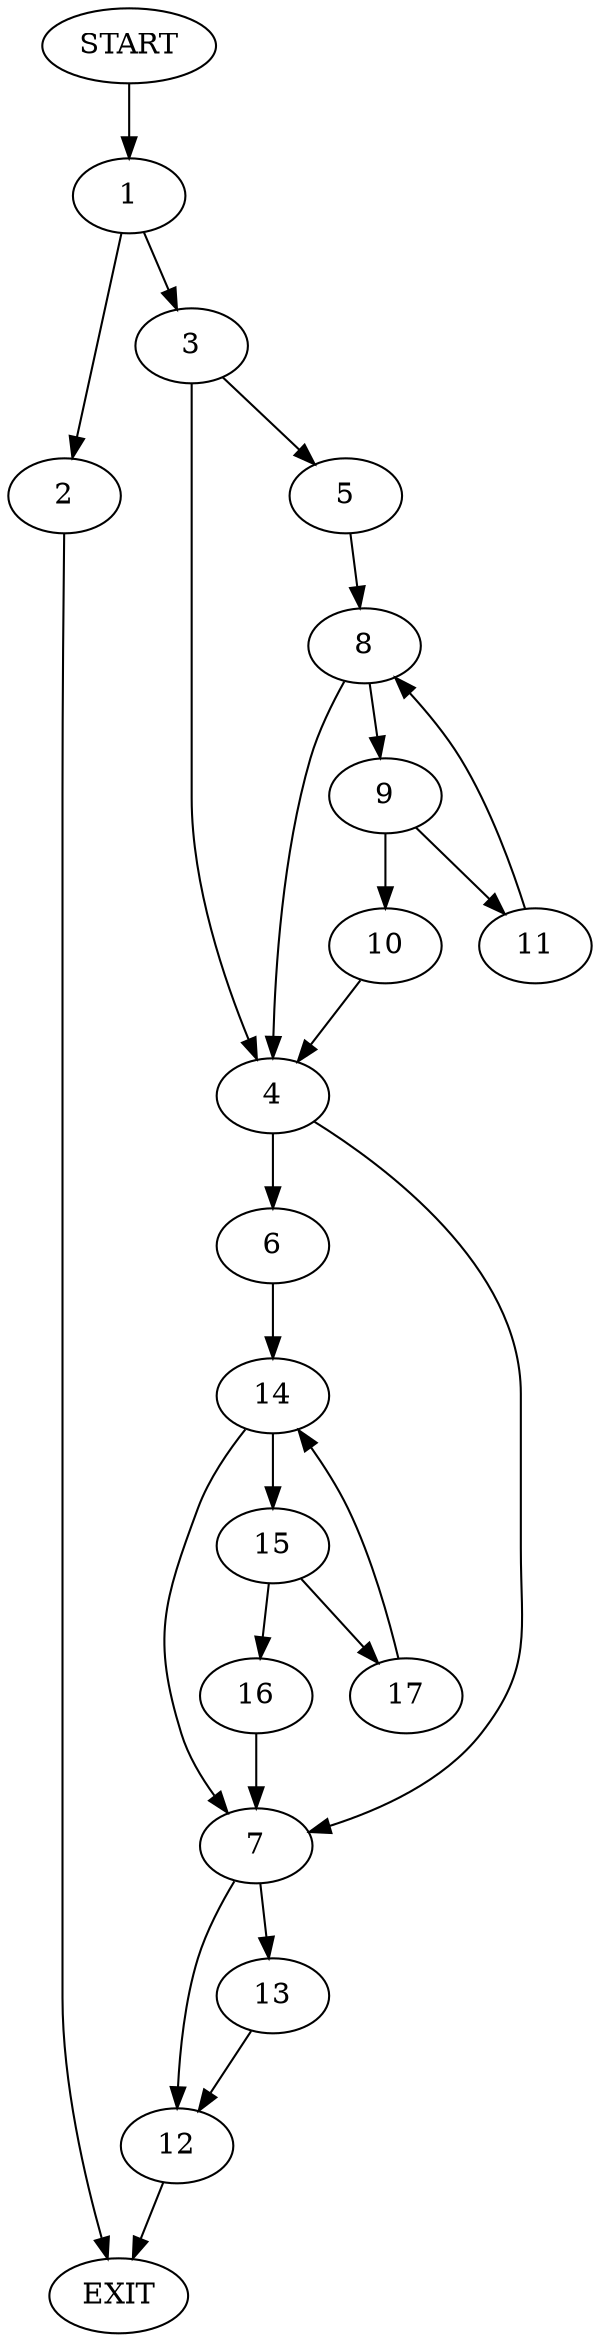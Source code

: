 digraph {
0 [label="START"]
18 [label="EXIT"]
0 -> 1
1 -> 2
1 -> 3
2 -> 18
3 -> 4
3 -> 5
4 -> 6
4 -> 7
5 -> 8
8 -> 4
8 -> 9
9 -> 10
9 -> 11
11 -> 8
10 -> 4
7 -> 12
7 -> 13
6 -> 14
14 -> 15
14 -> 7
15 -> 16
15 -> 17
17 -> 14
16 -> 7
12 -> 18
13 -> 12
}

